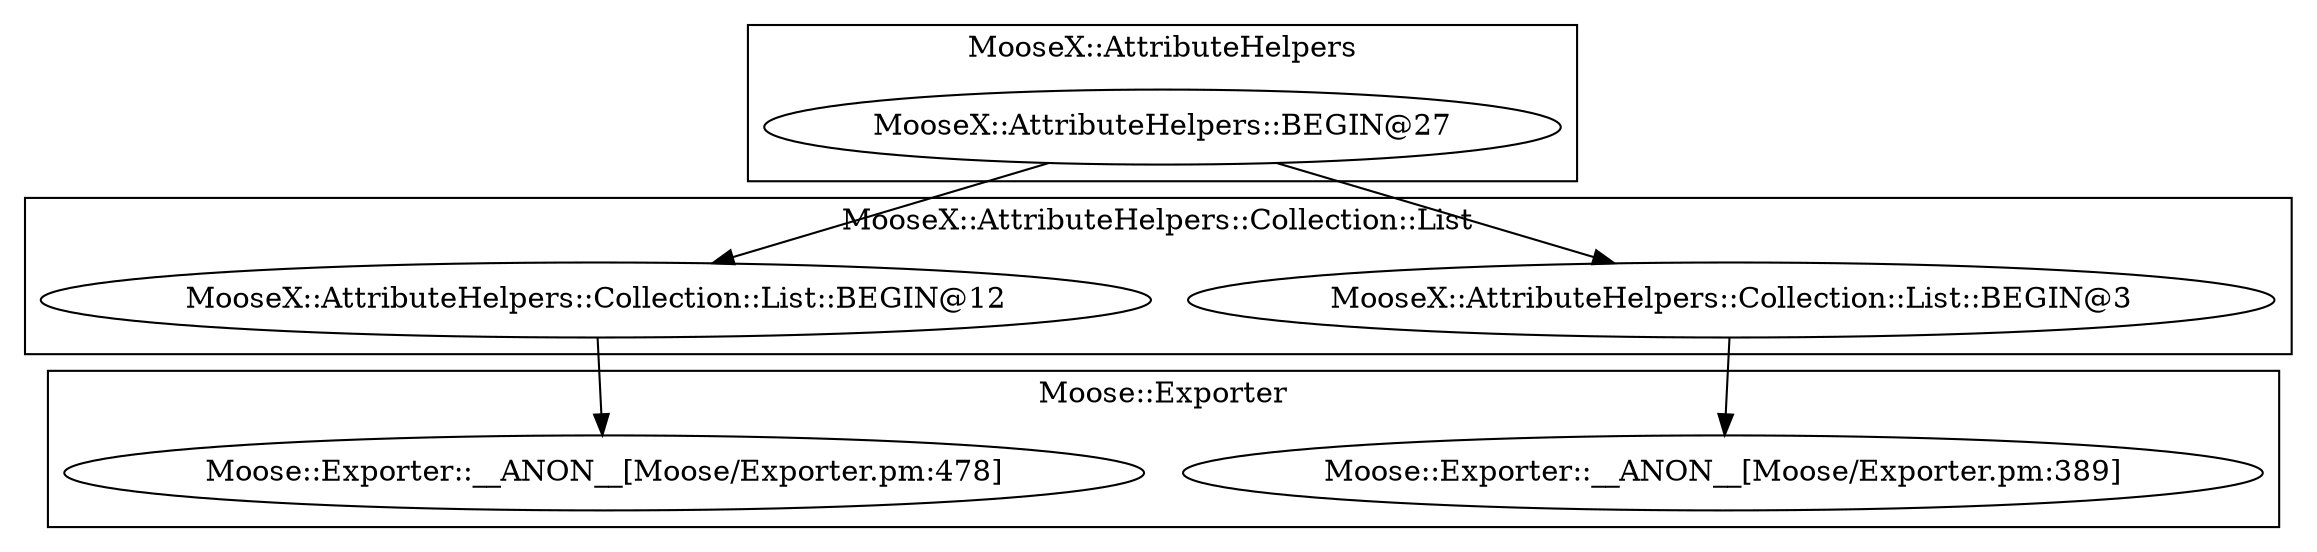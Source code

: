 digraph {
graph [overlap=false]
subgraph cluster_Moose_Exporter {
	label="Moose::Exporter";
	"Moose::Exporter::__ANON__[Moose/Exporter.pm:389]";
	"Moose::Exporter::__ANON__[Moose/Exporter.pm:478]";
}
subgraph cluster_MooseX_AttributeHelpers_Collection_List {
	label="MooseX::AttributeHelpers::Collection::List";
	"MooseX::AttributeHelpers::Collection::List::BEGIN@12";
	"MooseX::AttributeHelpers::Collection::List::BEGIN@3";
}
subgraph cluster_MooseX_AttributeHelpers {
	label="MooseX::AttributeHelpers";
	"MooseX::AttributeHelpers::BEGIN@27";
}
"MooseX::AttributeHelpers::Collection::List::BEGIN@12" -> "Moose::Exporter::__ANON__[Moose/Exporter.pm:478]";
"MooseX::AttributeHelpers::BEGIN@27" -> "MooseX::AttributeHelpers::Collection::List::BEGIN@12";
"MooseX::AttributeHelpers::BEGIN@27" -> "MooseX::AttributeHelpers::Collection::List::BEGIN@3";
"MooseX::AttributeHelpers::Collection::List::BEGIN@3" -> "Moose::Exporter::__ANON__[Moose/Exporter.pm:389]";
}
